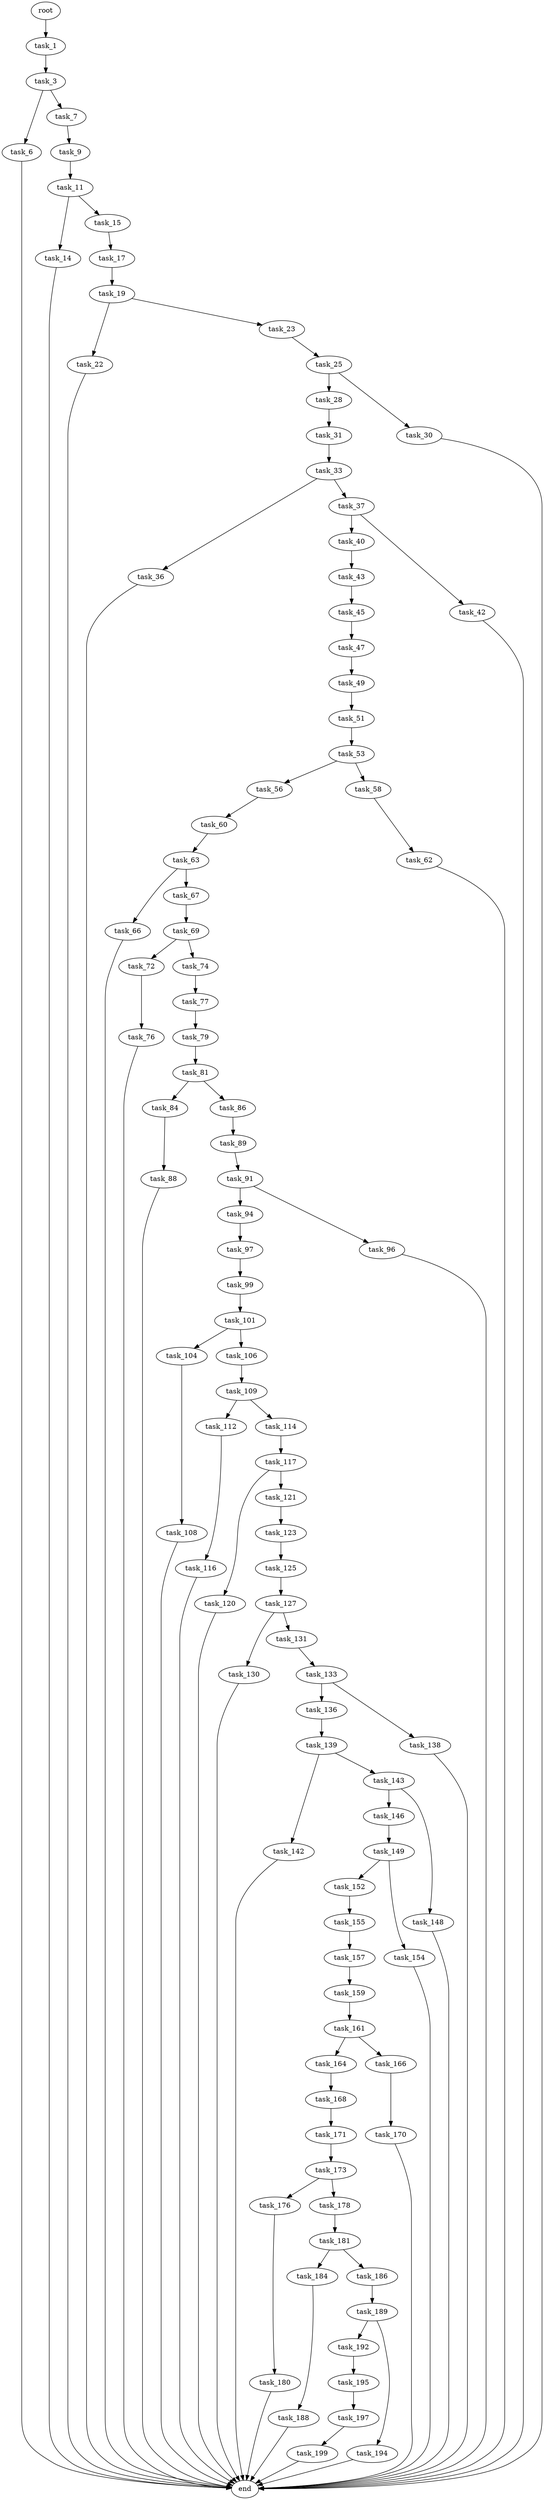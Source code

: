 digraph G {
  root [size="0.000000"];
  task_1 [size="329265841429.000000"];
  task_3 [size="368293445632.000000"];
  task_6 [size="371571501899.000000"];
  task_7 [size="36848449334.000000"];
  task_9 [size="15390719515.000000"];
  task_11 [size="67789353520.000000"];
  task_14 [size="8589934592.000000"];
  task_15 [size="312923877918.000000"];
  task_17 [size="547618931997.000000"];
  task_19 [size="368293445632.000000"];
  task_22 [size="231928233984.000000"];
  task_23 [size="513809749544.000000"];
  task_25 [size="28991029248.000000"];
  task_28 [size="208630101180.000000"];
  task_30 [size="90389300627.000000"];
  task_31 [size="28991029248.000000"];
  task_33 [size="4039718514.000000"];
  task_36 [size="32399957340.000000"];
  task_37 [size="83848231198.000000"];
  task_40 [size="549755813888.000000"];
  task_42 [size="635898508.000000"];
  task_43 [size="8589934592.000000"];
  task_45 [size="136915409547.000000"];
  task_47 [size="231928233984.000000"];
  task_49 [size="549755813888.000000"];
  task_51 [size="782757789696.000000"];
  task_53 [size="6822228237.000000"];
  task_56 [size="171495975738.000000"];
  task_58 [size="303249176739.000000"];
  task_60 [size="68719476736.000000"];
  task_62 [size="555681814979.000000"];
  task_63 [size="21287388794.000000"];
  task_66 [size="260500847573.000000"];
  task_67 [size="20825199245.000000"];
  task_69 [size="8945288461.000000"];
  task_72 [size="8542670530.000000"];
  task_74 [size="702477753.000000"];
  task_76 [size="300794205712.000000"];
  task_77 [size="134217728000.000000"];
  task_79 [size="14452070616.000000"];
  task_81 [size="584980787352.000000"];
  task_84 [size="1073741824000.000000"];
  task_86 [size="28991029248.000000"];
  task_88 [size="134217728000.000000"];
  task_89 [size="63543061853.000000"];
  task_91 [size="1073741824000.000000"];
  task_94 [size="134217728000.000000"];
  task_96 [size="777442517232.000000"];
  task_97 [size="23325979556.000000"];
  task_99 [size="782757789696.000000"];
  task_101 [size="20634618038.000000"];
  task_104 [size="46072170076.000000"];
  task_106 [size="782757789696.000000"];
  task_108 [size="290061133790.000000"];
  task_109 [size="77061313362.000000"];
  task_112 [size="20953701123.000000"];
  task_114 [size="368293445632.000000"];
  task_116 [size="222419451574.000000"];
  task_117 [size="68719476736.000000"];
  task_120 [size="134217728000.000000"];
  task_121 [size="4893614547.000000"];
  task_123 [size="28991029248.000000"];
  task_125 [size="38493635703.000000"];
  task_127 [size="19892319286.000000"];
  task_130 [size="35216951305.000000"];
  task_131 [size="368293445632.000000"];
  task_133 [size="431456883783.000000"];
  task_136 [size="28991029248.000000"];
  task_138 [size="69878000814.000000"];
  task_139 [size="1073741824000.000000"];
  task_142 [size="28991029248.000000"];
  task_143 [size="8589934592.000000"];
  task_146 [size="782757789696.000000"];
  task_148 [size="4916104278.000000"];
  task_149 [size="549755813888.000000"];
  task_152 [size="1177846513.000000"];
  task_154 [size="19303893200.000000"];
  task_155 [size="429100941019.000000"];
  task_157 [size="4378513797.000000"];
  task_159 [size="68719476736.000000"];
  task_161 [size="385485130480.000000"];
  task_164 [size="393125025792.000000"];
  task_166 [size="1069480702636.000000"];
  task_168 [size="368293445632.000000"];
  task_170 [size="793538584637.000000"];
  task_171 [size="127364376350.000000"];
  task_173 [size="5687421867.000000"];
  task_176 [size="1073741824000.000000"];
  task_178 [size="8279773673.000000"];
  task_180 [size="26526677736.000000"];
  task_181 [size="9198051267.000000"];
  task_184 [size="1533675535.000000"];
  task_186 [size="540406303294.000000"];
  task_188 [size="28991029248.000000"];
  task_189 [size="134217728000.000000"];
  task_192 [size="8589934592.000000"];
  task_194 [size="10084714073.000000"];
  task_195 [size="231928233984.000000"];
  task_197 [size="1073741824000.000000"];
  task_199 [size="11194810213.000000"];
  end [size="0.000000"];

  root -> task_1 [size="1.000000"];
  task_1 -> task_3 [size="536870912.000000"];
  task_3 -> task_6 [size="411041792.000000"];
  task_3 -> task_7 [size="411041792.000000"];
  task_6 -> end [size="1.000000"];
  task_7 -> task_9 [size="75497472.000000"];
  task_9 -> task_11 [size="301989888.000000"];
  task_11 -> task_14 [size="134217728.000000"];
  task_11 -> task_15 [size="134217728.000000"];
  task_14 -> end [size="1.000000"];
  task_15 -> task_17 [size="209715200.000000"];
  task_17 -> task_19 [size="679477248.000000"];
  task_19 -> task_22 [size="411041792.000000"];
  task_19 -> task_23 [size="411041792.000000"];
  task_22 -> end [size="1.000000"];
  task_23 -> task_25 [size="679477248.000000"];
  task_25 -> task_28 [size="75497472.000000"];
  task_25 -> task_30 [size="75497472.000000"];
  task_28 -> task_31 [size="301989888.000000"];
  task_30 -> end [size="1.000000"];
  task_31 -> task_33 [size="75497472.000000"];
  task_33 -> task_36 [size="75497472.000000"];
  task_33 -> task_37 [size="75497472.000000"];
  task_36 -> end [size="1.000000"];
  task_37 -> task_40 [size="134217728.000000"];
  task_37 -> task_42 [size="134217728.000000"];
  task_40 -> task_43 [size="536870912.000000"];
  task_42 -> end [size="1.000000"];
  task_43 -> task_45 [size="33554432.000000"];
  task_45 -> task_47 [size="134217728.000000"];
  task_47 -> task_49 [size="301989888.000000"];
  task_49 -> task_51 [size="536870912.000000"];
  task_51 -> task_53 [size="679477248.000000"];
  task_53 -> task_56 [size="301989888.000000"];
  task_53 -> task_58 [size="301989888.000000"];
  task_56 -> task_60 [size="134217728.000000"];
  task_58 -> task_62 [size="301989888.000000"];
  task_60 -> task_63 [size="134217728.000000"];
  task_62 -> end [size="1.000000"];
  task_63 -> task_66 [size="33554432.000000"];
  task_63 -> task_67 [size="33554432.000000"];
  task_66 -> end [size="1.000000"];
  task_67 -> task_69 [size="679477248.000000"];
  task_69 -> task_72 [size="209715200.000000"];
  task_69 -> task_74 [size="209715200.000000"];
  task_72 -> task_76 [size="411041792.000000"];
  task_74 -> task_77 [size="75497472.000000"];
  task_76 -> end [size="1.000000"];
  task_77 -> task_79 [size="209715200.000000"];
  task_79 -> task_81 [size="411041792.000000"];
  task_81 -> task_84 [size="411041792.000000"];
  task_81 -> task_86 [size="411041792.000000"];
  task_84 -> task_88 [size="838860800.000000"];
  task_86 -> task_89 [size="75497472.000000"];
  task_88 -> end [size="1.000000"];
  task_89 -> task_91 [size="75497472.000000"];
  task_91 -> task_94 [size="838860800.000000"];
  task_91 -> task_96 [size="838860800.000000"];
  task_94 -> task_97 [size="209715200.000000"];
  task_96 -> end [size="1.000000"];
  task_97 -> task_99 [size="411041792.000000"];
  task_99 -> task_101 [size="679477248.000000"];
  task_101 -> task_104 [size="75497472.000000"];
  task_101 -> task_106 [size="75497472.000000"];
  task_104 -> task_108 [size="75497472.000000"];
  task_106 -> task_109 [size="679477248.000000"];
  task_108 -> end [size="1.000000"];
  task_109 -> task_112 [size="75497472.000000"];
  task_109 -> task_114 [size="75497472.000000"];
  task_112 -> task_116 [size="536870912.000000"];
  task_114 -> task_117 [size="411041792.000000"];
  task_116 -> end [size="1.000000"];
  task_117 -> task_120 [size="134217728.000000"];
  task_117 -> task_121 [size="134217728.000000"];
  task_120 -> end [size="1.000000"];
  task_121 -> task_123 [size="301989888.000000"];
  task_123 -> task_125 [size="75497472.000000"];
  task_125 -> task_127 [size="679477248.000000"];
  task_127 -> task_130 [size="679477248.000000"];
  task_127 -> task_131 [size="679477248.000000"];
  task_130 -> end [size="1.000000"];
  task_131 -> task_133 [size="411041792.000000"];
  task_133 -> task_136 [size="411041792.000000"];
  task_133 -> task_138 [size="411041792.000000"];
  task_136 -> task_139 [size="75497472.000000"];
  task_138 -> end [size="1.000000"];
  task_139 -> task_142 [size="838860800.000000"];
  task_139 -> task_143 [size="838860800.000000"];
  task_142 -> end [size="1.000000"];
  task_143 -> task_146 [size="33554432.000000"];
  task_143 -> task_148 [size="33554432.000000"];
  task_146 -> task_149 [size="679477248.000000"];
  task_148 -> end [size="1.000000"];
  task_149 -> task_152 [size="536870912.000000"];
  task_149 -> task_154 [size="536870912.000000"];
  task_152 -> task_155 [size="33554432.000000"];
  task_154 -> end [size="1.000000"];
  task_155 -> task_157 [size="301989888.000000"];
  task_157 -> task_159 [size="301989888.000000"];
  task_159 -> task_161 [size="134217728.000000"];
  task_161 -> task_164 [size="411041792.000000"];
  task_161 -> task_166 [size="411041792.000000"];
  task_164 -> task_168 [size="411041792.000000"];
  task_166 -> task_170 [size="838860800.000000"];
  task_168 -> task_171 [size="411041792.000000"];
  task_170 -> end [size="1.000000"];
  task_171 -> task_173 [size="134217728.000000"];
  task_173 -> task_176 [size="536870912.000000"];
  task_173 -> task_178 [size="536870912.000000"];
  task_176 -> task_180 [size="838860800.000000"];
  task_178 -> task_181 [size="411041792.000000"];
  task_180 -> end [size="1.000000"];
  task_181 -> task_184 [size="411041792.000000"];
  task_181 -> task_186 [size="411041792.000000"];
  task_184 -> task_188 [size="75497472.000000"];
  task_186 -> task_189 [size="411041792.000000"];
  task_188 -> end [size="1.000000"];
  task_189 -> task_192 [size="209715200.000000"];
  task_189 -> task_194 [size="209715200.000000"];
  task_192 -> task_195 [size="33554432.000000"];
  task_194 -> end [size="1.000000"];
  task_195 -> task_197 [size="301989888.000000"];
  task_197 -> task_199 [size="838860800.000000"];
  task_199 -> end [size="1.000000"];
}
